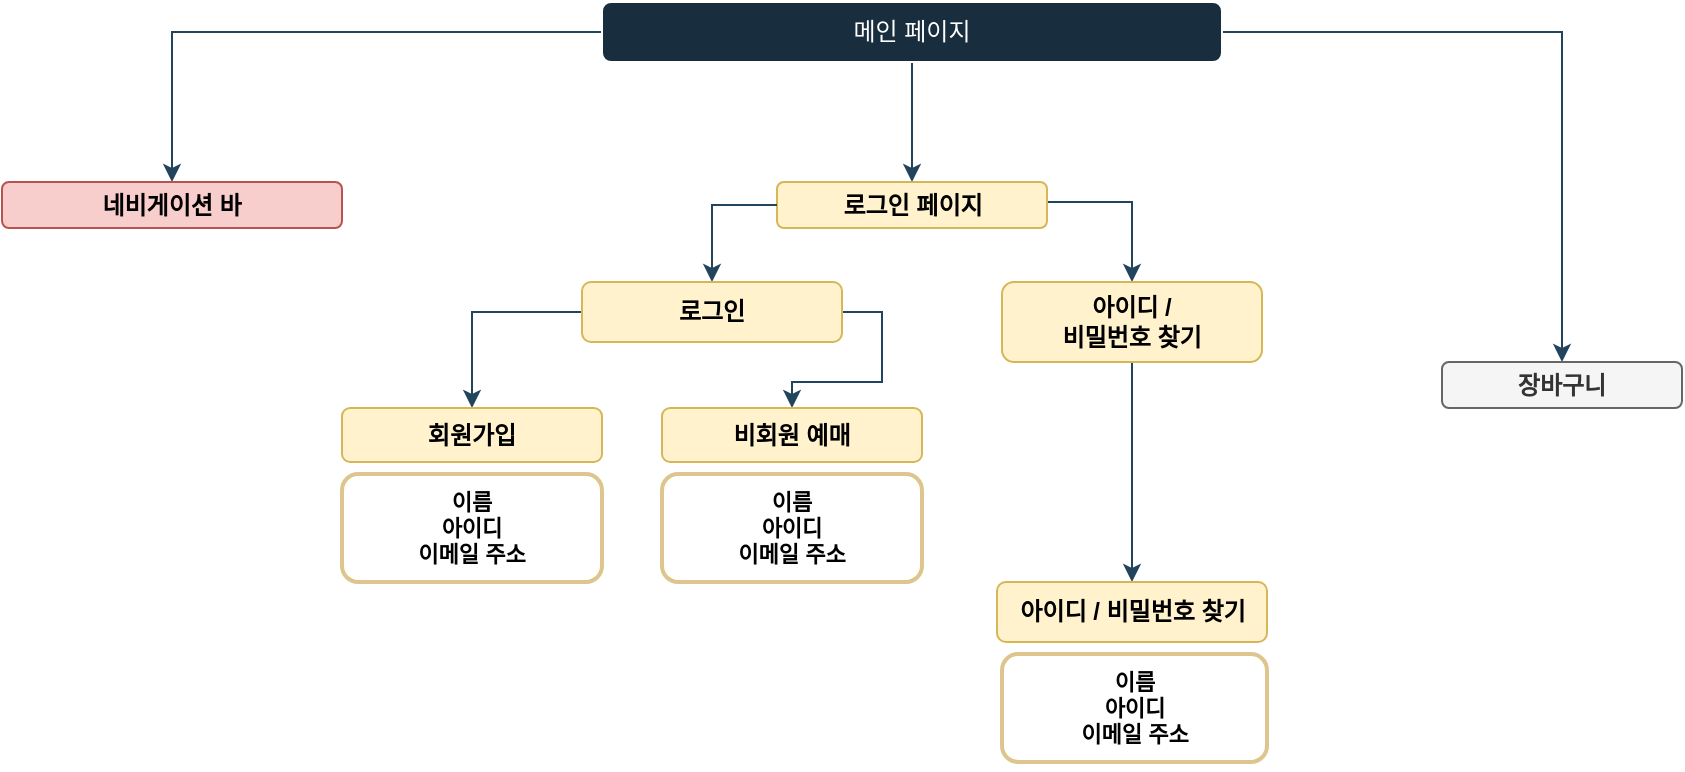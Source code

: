 <mxfile version="24.7.6">
  <diagram id="C5RBs43oDa-KdzZeNtuy" name="Page-1">
    <mxGraphModel dx="2261" dy="772" grid="1" gridSize="10" guides="1" tooltips="1" connect="1" arrows="1" fold="1" page="1" pageScale="1" pageWidth="827" pageHeight="1169" math="0" shadow="0">
      <root>
        <mxCell id="WIyWlLk6GJQsqaUBKTNV-0" />
        <mxCell id="WIyWlLk6GJQsqaUBKTNV-1" parent="WIyWlLk6GJQsqaUBKTNV-0" />
        <mxCell id="ooVw9LdMY0Mfpqag8ppf-5" value="" style="edgeStyle=orthogonalEdgeStyle;rounded=0;orthogonalLoop=1;jettySize=auto;html=1;strokeColor=#23445D;" edge="1" parent="WIyWlLk6GJQsqaUBKTNV-1" source="ooVw9LdMY0Mfpqag8ppf-3" target="ooVw9LdMY0Mfpqag8ppf-4">
          <mxGeometry relative="1" as="geometry" />
        </mxCell>
        <mxCell id="ooVw9LdMY0Mfpqag8ppf-7" value="" style="edgeStyle=orthogonalEdgeStyle;rounded=0;orthogonalLoop=1;jettySize=auto;html=1;strokeColor=#23445D;" edge="1" parent="WIyWlLk6GJQsqaUBKTNV-1" source="ooVw9LdMY0Mfpqag8ppf-3" target="ooVw9LdMY0Mfpqag8ppf-6">
          <mxGeometry relative="1" as="geometry" />
        </mxCell>
        <mxCell id="ooVw9LdMY0Mfpqag8ppf-9" value="" style="edgeStyle=orthogonalEdgeStyle;rounded=0;orthogonalLoop=1;jettySize=auto;html=1;strokeColor=#23445D;" edge="1" parent="WIyWlLk6GJQsqaUBKTNV-1" source="ooVw9LdMY0Mfpqag8ppf-3" target="ooVw9LdMY0Mfpqag8ppf-8">
          <mxGeometry relative="1" as="geometry" />
        </mxCell>
        <mxCell id="ooVw9LdMY0Mfpqag8ppf-3" value="메인 페이지" style="rounded=1;whiteSpace=wrap;html=1;labelBackgroundColor=none;fillColor=#182E3E;strokeColor=#FFFFFF;fontColor=#FFFFFF;" vertex="1" parent="WIyWlLk6GJQsqaUBKTNV-1">
          <mxGeometry x="240" y="140" width="310" height="30" as="geometry" />
        </mxCell>
        <mxCell id="ooVw9LdMY0Mfpqag8ppf-4" value="장바구니" style="whiteSpace=wrap;html=1;rounded=1;labelBackgroundColor=none;fillColor=#f5f5f5;fontColor=#333333;strokeColor=#666666;fontStyle=1" vertex="1" parent="WIyWlLk6GJQsqaUBKTNV-1">
          <mxGeometry x="660" y="320" width="120" height="23" as="geometry" />
        </mxCell>
        <mxCell id="ooVw9LdMY0Mfpqag8ppf-27" value="" style="edgeStyle=orthogonalEdgeStyle;rounded=0;orthogonalLoop=1;jettySize=auto;html=1;strokeColor=#23445D;exitX=1;exitY=0.5;exitDx=0;exitDy=0;" edge="1" parent="WIyWlLk6GJQsqaUBKTNV-1" source="ooVw9LdMY0Mfpqag8ppf-6" target="ooVw9LdMY0Mfpqag8ppf-14">
          <mxGeometry relative="1" as="geometry">
            <mxPoint x="470" y="240" as="sourcePoint" />
            <Array as="points">
              <mxPoint x="463" y="240" />
              <mxPoint x="505" y="240" />
            </Array>
          </mxGeometry>
        </mxCell>
        <mxCell id="ooVw9LdMY0Mfpqag8ppf-6" value="로그인 페이지" style="whiteSpace=wrap;html=1;fillColor=#fff2cc;strokeColor=#d6b656;rounded=1;labelBackgroundColor=none;fontStyle=1;fontFamily=Helvetica;" vertex="1" parent="WIyWlLk6GJQsqaUBKTNV-1">
          <mxGeometry x="327.5" y="230" width="135" height="23" as="geometry" />
        </mxCell>
        <mxCell id="ooVw9LdMY0Mfpqag8ppf-8" value="네비게이션 바" style="rounded=1;whiteSpace=wrap;html=1;fillColor=#f8cecc;strokeColor=#b85450;labelBackgroundColor=none;fontStyle=1" vertex="1" parent="WIyWlLk6GJQsqaUBKTNV-1">
          <mxGeometry x="-60" y="230" width="170" height="23" as="geometry" />
        </mxCell>
        <mxCell id="ooVw9LdMY0Mfpqag8ppf-29" value="" style="edgeStyle=orthogonalEdgeStyle;rounded=0;orthogonalLoop=1;jettySize=auto;html=1;strokeColor=#23445D;" edge="1" parent="WIyWlLk6GJQsqaUBKTNV-1" source="ooVw9LdMY0Mfpqag8ppf-14" target="ooVw9LdMY0Mfpqag8ppf-28">
          <mxGeometry relative="1" as="geometry" />
        </mxCell>
        <mxCell id="ooVw9LdMY0Mfpqag8ppf-14" value="아이디 /&lt;div&gt;비밀번호 찾기&lt;/div&gt;" style="whiteSpace=wrap;html=1;fillColor=#fff2cc;strokeColor=#d6b656;rounded=1;labelBackgroundColor=none;fontStyle=1;fontFamily=Helvetica;" vertex="1" parent="WIyWlLk6GJQsqaUBKTNV-1">
          <mxGeometry x="440" y="280" width="130" height="40" as="geometry" />
        </mxCell>
        <mxCell id="ooVw9LdMY0Mfpqag8ppf-16" value="" style="edgeStyle=orthogonalEdgeStyle;rounded=0;orthogonalLoop=1;jettySize=auto;html=1;strokeColor=#23445D;entryX=0.5;entryY=0;entryDx=0;entryDy=0;exitX=0;exitY=0.5;exitDx=0;exitDy=0;" edge="1" parent="WIyWlLk6GJQsqaUBKTNV-1" source="ooVw9LdMY0Mfpqag8ppf-6" target="ooVw9LdMY0Mfpqag8ppf-15">
          <mxGeometry relative="1" as="geometry">
            <mxPoint x="290" y="220" as="sourcePoint" />
          </mxGeometry>
        </mxCell>
        <mxCell id="ooVw9LdMY0Mfpqag8ppf-21" value="" style="edgeStyle=orthogonalEdgeStyle;rounded=0;orthogonalLoop=1;jettySize=auto;html=1;strokeColor=#23445D;exitX=0;exitY=0.5;exitDx=0;exitDy=0;" edge="1" parent="WIyWlLk6GJQsqaUBKTNV-1" source="ooVw9LdMY0Mfpqag8ppf-15" target="ooVw9LdMY0Mfpqag8ppf-20">
          <mxGeometry relative="1" as="geometry" />
        </mxCell>
        <mxCell id="ooVw9LdMY0Mfpqag8ppf-26" value="" style="edgeStyle=orthogonalEdgeStyle;rounded=0;orthogonalLoop=1;jettySize=auto;html=1;strokeColor=#23445D;exitX=1;exitY=0.5;exitDx=0;exitDy=0;" edge="1" parent="WIyWlLk6GJQsqaUBKTNV-1" source="ooVw9LdMY0Mfpqag8ppf-15" target="ooVw9LdMY0Mfpqag8ppf-25">
          <mxGeometry relative="1" as="geometry" />
        </mxCell>
        <mxCell id="ooVw9LdMY0Mfpqag8ppf-15" value="로그인" style="whiteSpace=wrap;html=1;fillColor=#fff2cc;strokeColor=#d6b656;rounded=1;labelBackgroundColor=none;fontStyle=1;fontFamily=Helvetica;" vertex="1" parent="WIyWlLk6GJQsqaUBKTNV-1">
          <mxGeometry x="230" y="280" width="130" height="30" as="geometry" />
        </mxCell>
        <mxCell id="ooVw9LdMY0Mfpqag8ppf-20" value="회원가입" style="whiteSpace=wrap;html=1;fillColor=#fff2cc;strokeColor=#d6b656;rounded=1;labelBackgroundColor=none;fontStyle=1;fontFamily=Helvetica;" vertex="1" parent="WIyWlLk6GJQsqaUBKTNV-1">
          <mxGeometry x="110" y="343" width="130" height="27" as="geometry" />
        </mxCell>
        <mxCell id="ooVw9LdMY0Mfpqag8ppf-25" value="비회원 예매" style="whiteSpace=wrap;html=1;fillColor=#fff2cc;strokeColor=#d6b656;rounded=1;labelBackgroundColor=none;fontStyle=1;fontFamily=Helvetica;" vertex="1" parent="WIyWlLk6GJQsqaUBKTNV-1">
          <mxGeometry x="270" y="343" width="130" height="27" as="geometry" />
        </mxCell>
        <mxCell id="ooVw9LdMY0Mfpqag8ppf-28" value="아이디 / 비밀번호 찾기" style="whiteSpace=wrap;html=1;fillColor=#fff2cc;strokeColor=#d6b656;rounded=1;labelBackgroundColor=none;fontStyle=1;fontFamily=Helvetica;" vertex="1" parent="WIyWlLk6GJQsqaUBKTNV-1">
          <mxGeometry x="437.5" y="430" width="135" height="30" as="geometry" />
        </mxCell>
        <mxCell id="ooVw9LdMY0Mfpqag8ppf-30" value="&lt;p style=&quot;font-size: 11px;&quot;&gt;&lt;b&gt;이름&lt;br&gt;아이디&lt;br&gt;이메일 주소&lt;/b&gt;&lt;/p&gt;" style="rounded=1;whiteSpace=wrap;html=1;strokeWidth=2;strokeColor=#ddc58d;" vertex="1" parent="WIyWlLk6GJQsqaUBKTNV-1">
          <mxGeometry x="440" y="466" width="132.5" height="54" as="geometry" />
        </mxCell>
        <mxCell id="ooVw9LdMY0Mfpqag8ppf-35" value="&lt;p style=&quot;font-size: 11px;&quot;&gt;&lt;b&gt;이름&lt;br&gt;아이디&lt;br&gt;이메일 주소&lt;/b&gt;&lt;/p&gt;" style="rounded=1;whiteSpace=wrap;html=1;strokeWidth=2;strokeColor=#ddc58d;" vertex="1" parent="WIyWlLk6GJQsqaUBKTNV-1">
          <mxGeometry x="110" y="376" width="130" height="54" as="geometry" />
        </mxCell>
        <mxCell id="ooVw9LdMY0Mfpqag8ppf-36" value="&lt;p style=&quot;font-size: 11px;&quot;&gt;&lt;b&gt;이름&lt;br&gt;아이디&lt;br&gt;이메일 주소&lt;/b&gt;&lt;/p&gt;" style="rounded=1;whiteSpace=wrap;html=1;strokeWidth=2;strokeColor=#ddc58d;" vertex="1" parent="WIyWlLk6GJQsqaUBKTNV-1">
          <mxGeometry x="270" y="376" width="130" height="54" as="geometry" />
        </mxCell>
      </root>
    </mxGraphModel>
  </diagram>
</mxfile>

